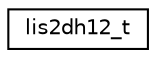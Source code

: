 digraph "Graphical Class Hierarchy"
{
 // LATEX_PDF_SIZE
  edge [fontname="Helvetica",fontsize="10",labelfontname="Helvetica",labelfontsize="10"];
  node [fontname="Helvetica",fontsize="10",shape=record];
  rankdir="LR";
  Node0 [label="lis2dh12_t",height=0.2,width=0.4,color="black", fillcolor="white", style="filled",URL="$structlis2dh12__t.html",tooltip="LIS2DH12 device descriptor."];
}
